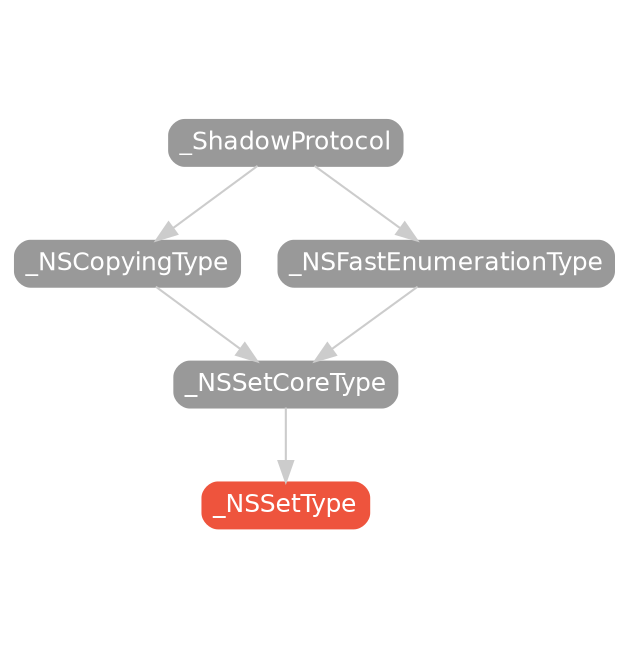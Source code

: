strict digraph "_NSSetType - Type Hierarchy - SwiftDoc.org" {
    pad="0.1,0.8"
    node [shape=box, style="filled,rounded", color="#999999", fillcolor="#999999", fontcolor=white, fontname=Helvetica, fontnames="Helvetica,sansserif", fontsize=12, margin="0.07,0.05", height="0.3"]
    edge [color="#cccccc"]
    "_NSCopyingType" [URL="/protocol/_NSCopyingType/"]
    "_NSFastEnumerationType" [URL="/protocol/_NSFastEnumerationType/"]
    "_NSSetCoreType" [URL="/protocol/_NSSetCoreType/"]
    "_NSSetType" [URL="/protocol/_NSSetType/", style="filled,rounded", fillcolor="#ee543d", color="#ee543d"]
    "_ShadowProtocol" [URL="/protocol/_ShadowProtocol/"]    "_NSSetCoreType" -> "_NSSetType"
    "_NSCopyingType" -> "_NSSetCoreType"
    "_NSFastEnumerationType" -> "_NSSetCoreType"
    "_ShadowProtocol" -> "_NSCopyingType"
    "_ShadowProtocol" -> "_NSFastEnumerationType"
    subgraph Types {
        rank = max; 
    }
}